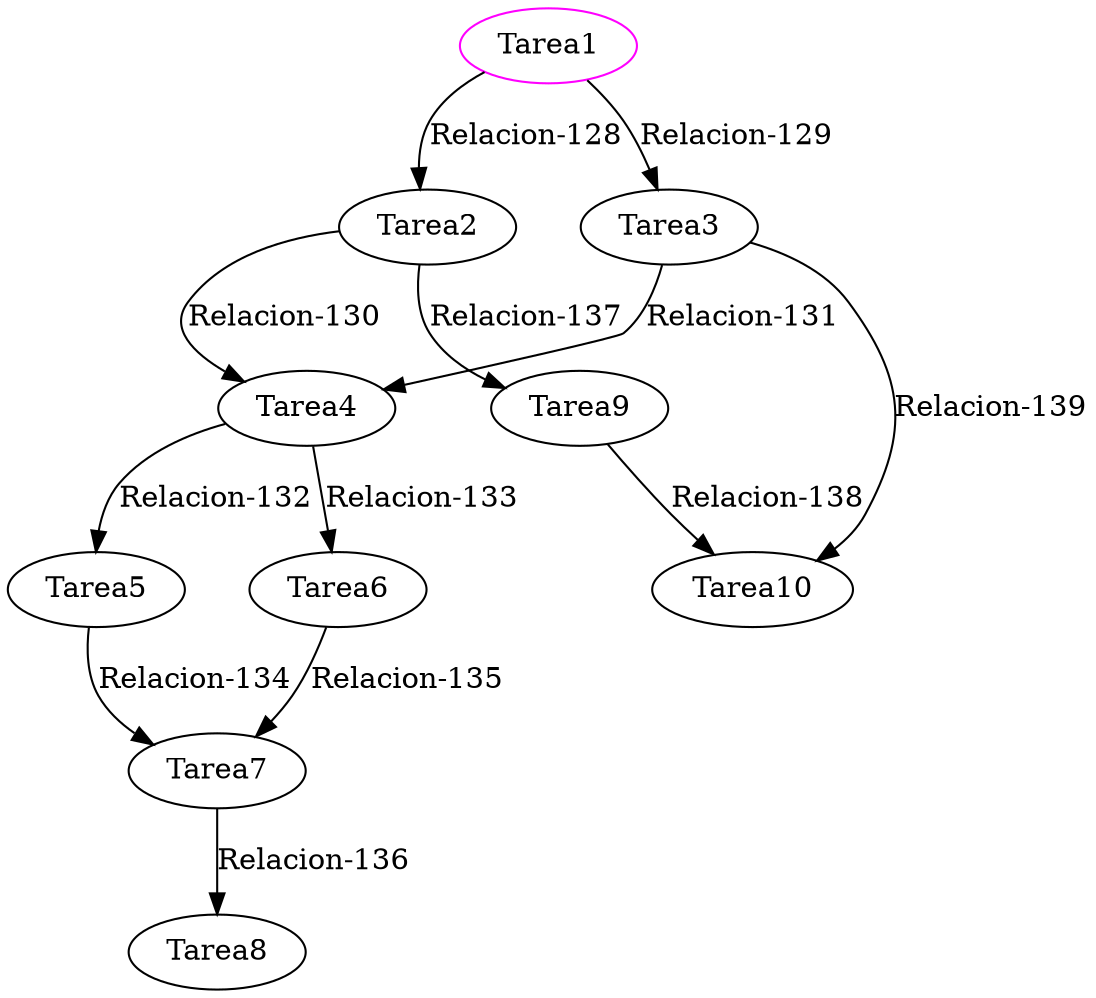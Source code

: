 strict digraph G {
  1 [ color="magenta" label="Tarea1" ];
  2 [ color="black" label="Tarea2" ];
  3 [ color="black" label="Tarea3" ];
  4 [ color="black" label="Tarea4" ];
  5 [ color="black" label="Tarea5" ];
  6 [ color="black" label="Tarea6" ];
  7 [ color="black" label="Tarea7" ];
  8 [ color="black" label="Tarea8" ];
  9 [ color="black" label="Tarea9" ];
  10 [ color="black" label="Tarea10" ];
  1 -> 2 [ color="black" label="Relacion-128" ];
  1 -> 3 [ color="black" label="Relacion-129" ];
  2 -> 4 [ color="black" label="Relacion-130" ];
  3 -> 4 [ color="black" label="Relacion-131" ];
  4 -> 5 [ color="black" label="Relacion-132" ];
  4 -> 6 [ color="black" label="Relacion-133" ];
  5 -> 7 [ color="black" label="Relacion-134" ];
  6 -> 7 [ color="black" label="Relacion-135" ];
  7 -> 8 [ color="black" label="Relacion-136" ];
  2 -> 9 [ color="black" label="Relacion-137" ];
  9 -> 10 [ color="black" label="Relacion-138" ];
  3 -> 10 [ color="black" label="Relacion-139" ];
}
